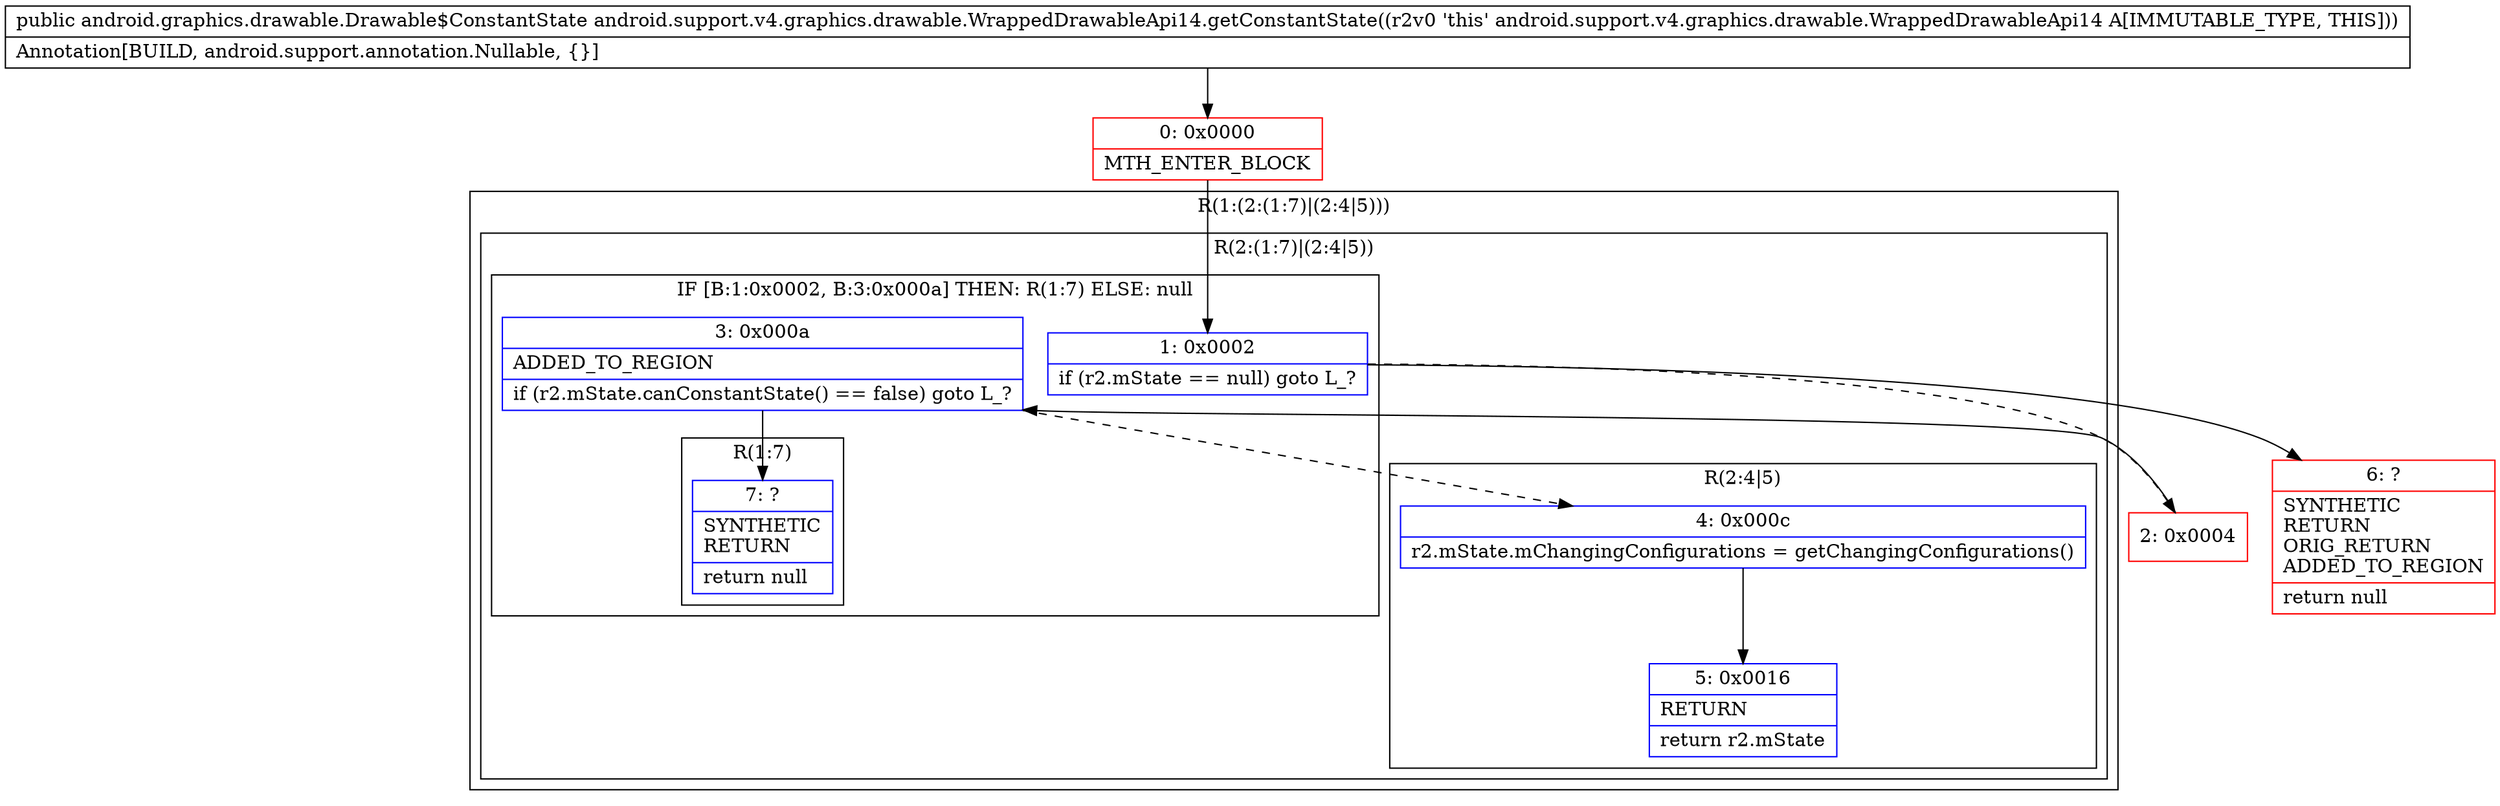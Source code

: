 digraph "CFG forandroid.support.v4.graphics.drawable.WrappedDrawableApi14.getConstantState()Landroid\/graphics\/drawable\/Drawable$ConstantState;" {
subgraph cluster_Region_1363578977 {
label = "R(1:(2:(1:7)|(2:4|5)))";
node [shape=record,color=blue];
subgraph cluster_Region_944782302 {
label = "R(2:(1:7)|(2:4|5))";
node [shape=record,color=blue];
subgraph cluster_IfRegion_1171742228 {
label = "IF [B:1:0x0002, B:3:0x000a] THEN: R(1:7) ELSE: null";
node [shape=record,color=blue];
Node_1 [shape=record,label="{1\:\ 0x0002|if (r2.mState == null) goto L_?\l}"];
Node_3 [shape=record,label="{3\:\ 0x000a|ADDED_TO_REGION\l|if (r2.mState.canConstantState() == false) goto L_?\l}"];
subgraph cluster_Region_919583157 {
label = "R(1:7)";
node [shape=record,color=blue];
Node_7 [shape=record,label="{7\:\ ?|SYNTHETIC\lRETURN\l|return null\l}"];
}
}
subgraph cluster_Region_1408230037 {
label = "R(2:4|5)";
node [shape=record,color=blue];
Node_4 [shape=record,label="{4\:\ 0x000c|r2.mState.mChangingConfigurations = getChangingConfigurations()\l}"];
Node_5 [shape=record,label="{5\:\ 0x0016|RETURN\l|return r2.mState\l}"];
}
}
}
Node_0 [shape=record,color=red,label="{0\:\ 0x0000|MTH_ENTER_BLOCK\l}"];
Node_2 [shape=record,color=red,label="{2\:\ 0x0004}"];
Node_6 [shape=record,color=red,label="{6\:\ ?|SYNTHETIC\lRETURN\lORIG_RETURN\lADDED_TO_REGION\l|return null\l}"];
MethodNode[shape=record,label="{public android.graphics.drawable.Drawable$ConstantState android.support.v4.graphics.drawable.WrappedDrawableApi14.getConstantState((r2v0 'this' android.support.v4.graphics.drawable.WrappedDrawableApi14 A[IMMUTABLE_TYPE, THIS]))  | Annotation[BUILD, android.support.annotation.Nullable, \{\}]\l}"];
MethodNode -> Node_0;
Node_1 -> Node_2[style=dashed];
Node_1 -> Node_6;
Node_3 -> Node_4[style=dashed];
Node_3 -> Node_7;
Node_4 -> Node_5;
Node_0 -> Node_1;
Node_2 -> Node_3;
}

